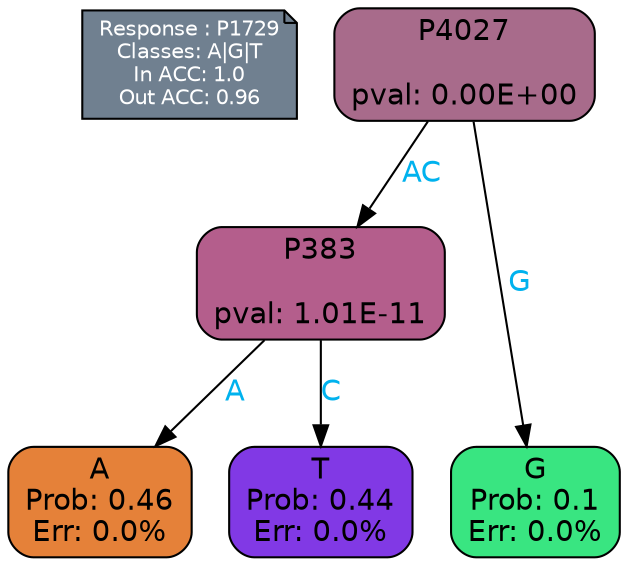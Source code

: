 digraph Tree {
node [shape=box, style="filled, rounded", color="black", fontname=helvetica] ;
graph [ranksep=equally, splines=polylines, bgcolor=transparent, dpi=600] ;
edge [fontname=helvetica] ;
LEGEND [label="Response : P1729
Classes: A|G|T
In ACC: 1.0
Out ACC: 0.96
",shape=note,align=left,style=filled,fillcolor="slategray",fontcolor="white",fontsize=10];1 [label="P4027

pval: 0.00E+00", fillcolor="#a86b8b"] ;
2 [label="P383

pval: 1.01E-11", fillcolor="#b45e8c"] ;
3 [label="A
Prob: 0.46
Err: 0.0%", fillcolor="#e58139"] ;
4 [label="T
Prob: 0.44
Err: 0.0%", fillcolor="#8139e5"] ;
5 [label="G
Prob: 0.1
Err: 0.0%", fillcolor="#39e581"] ;
1 -> 2 [label="AC",fontcolor=deepskyblue2] ;
1 -> 5 [label="G",fontcolor=deepskyblue2] ;
2 -> 3 [label="A",fontcolor=deepskyblue2] ;
2 -> 4 [label="C",fontcolor=deepskyblue2] ;
{rank = same; 3;4;5;}{rank = same; LEGEND;1;}}
